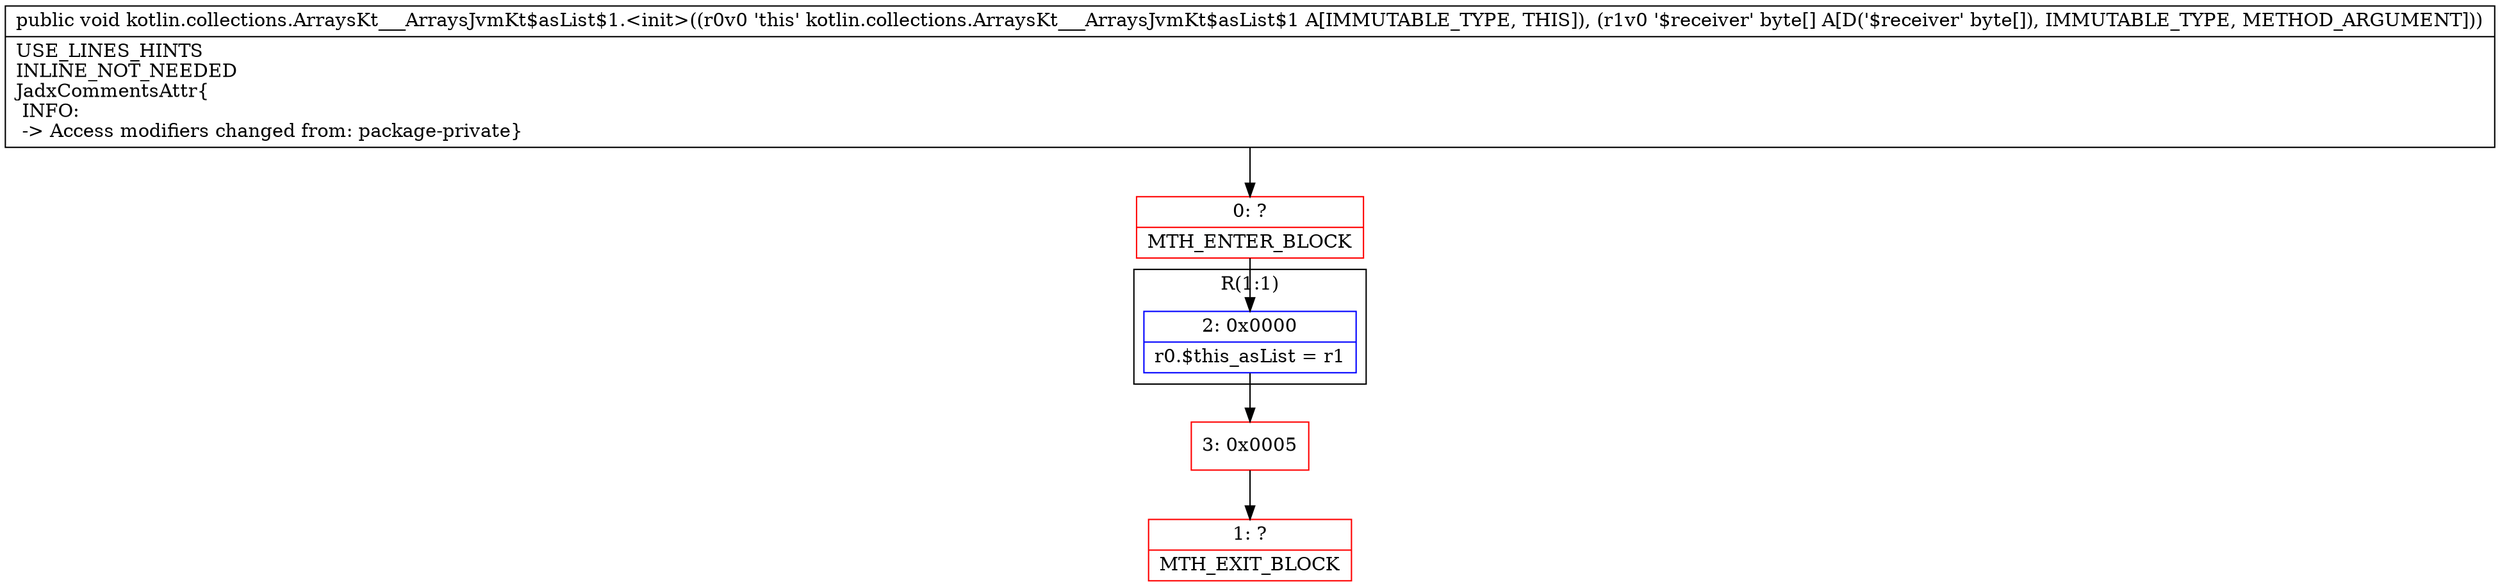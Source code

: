 digraph "CFG forkotlin.collections.ArraysKt___ArraysJvmKt$asList$1.\<init\>([B)V" {
subgraph cluster_Region_1193527316 {
label = "R(1:1)";
node [shape=record,color=blue];
Node_2 [shape=record,label="{2\:\ 0x0000|r0.$this_asList = r1\l}"];
}
Node_0 [shape=record,color=red,label="{0\:\ ?|MTH_ENTER_BLOCK\l}"];
Node_3 [shape=record,color=red,label="{3\:\ 0x0005}"];
Node_1 [shape=record,color=red,label="{1\:\ ?|MTH_EXIT_BLOCK\l}"];
MethodNode[shape=record,label="{public void kotlin.collections.ArraysKt___ArraysJvmKt$asList$1.\<init\>((r0v0 'this' kotlin.collections.ArraysKt___ArraysJvmKt$asList$1 A[IMMUTABLE_TYPE, THIS]), (r1v0 '$receiver' byte[] A[D('$receiver' byte[]), IMMUTABLE_TYPE, METHOD_ARGUMENT]))  | USE_LINES_HINTS\lINLINE_NOT_NEEDED\lJadxCommentsAttr\{\l INFO: \l \-\> Access modifiers changed from: package\-private\}\l}"];
MethodNode -> Node_0;Node_2 -> Node_3;
Node_0 -> Node_2;
Node_3 -> Node_1;
}

